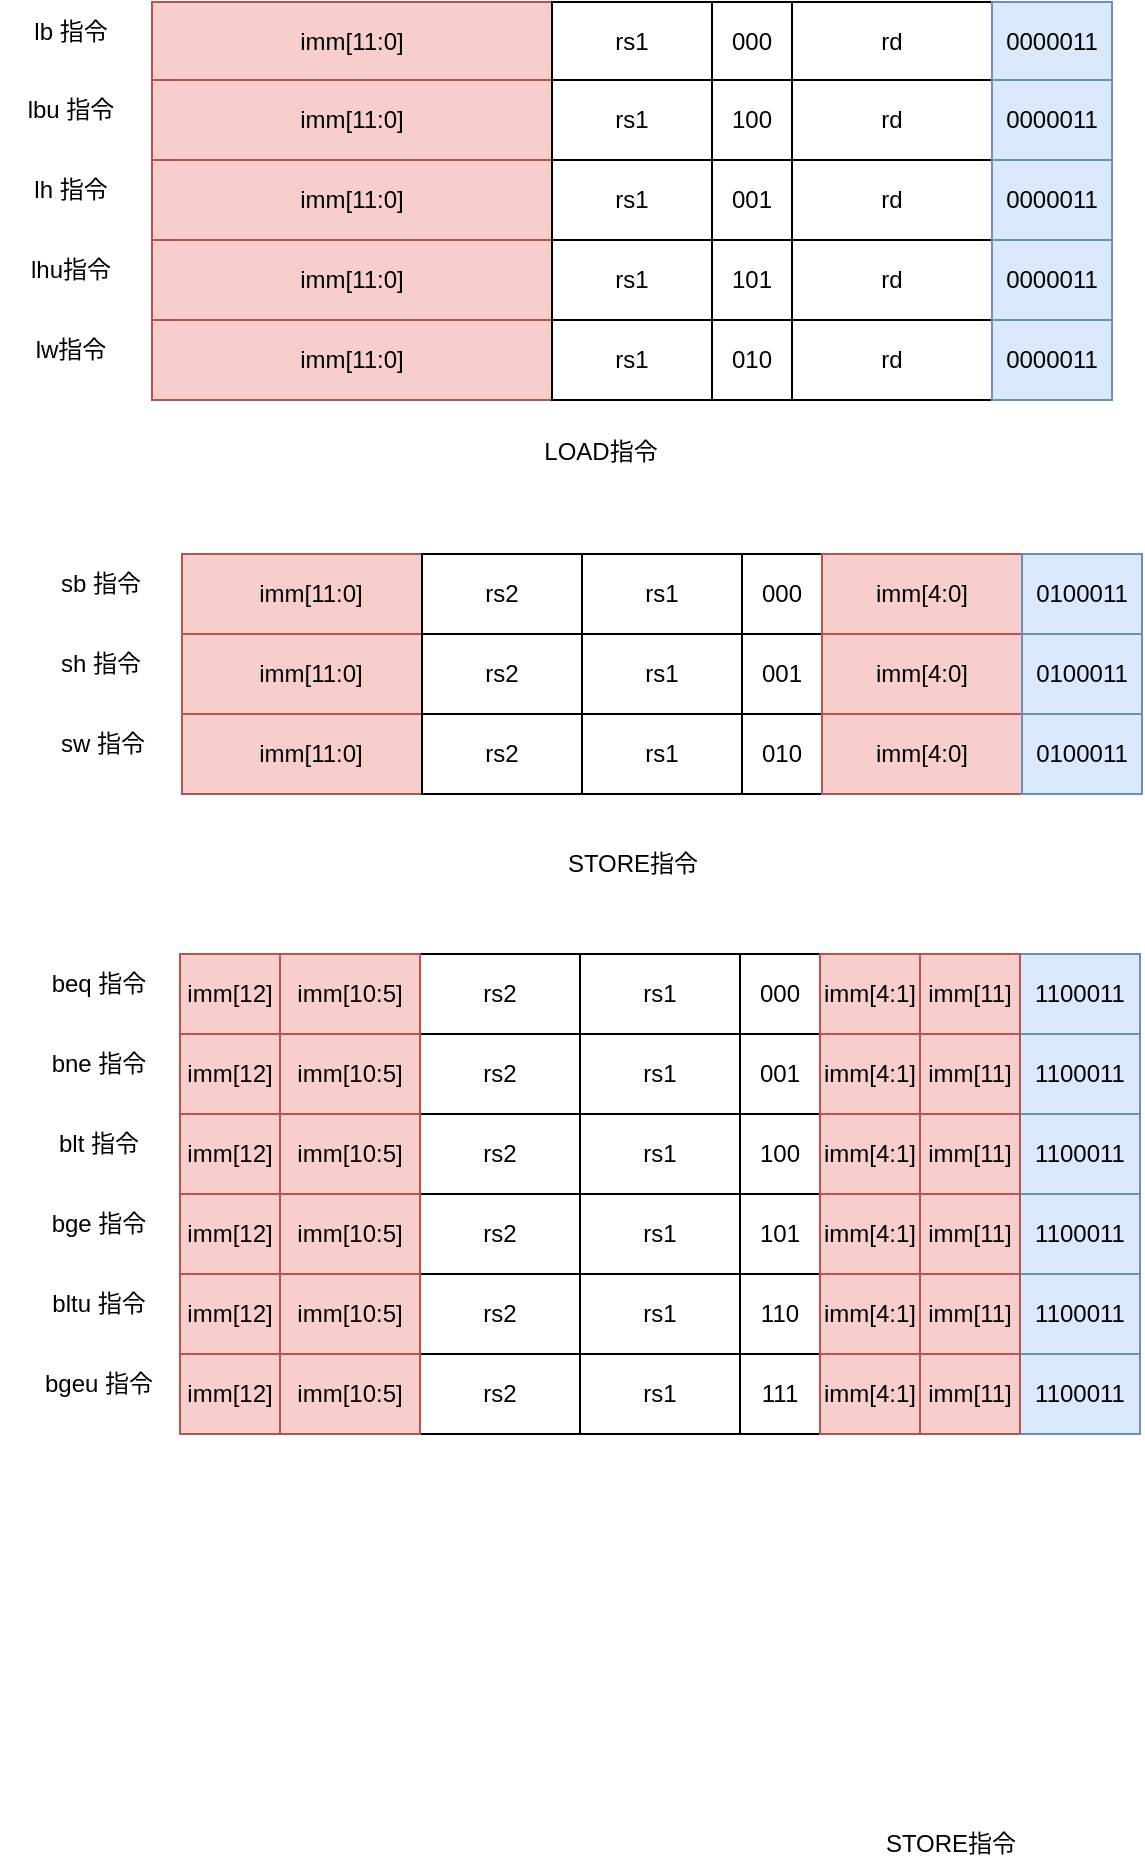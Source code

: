 <mxfile version="20.3.6" type="github">
  <diagram id="71Rz95wQpn5zVg0QbRse" name="第 1 页">
    <mxGraphModel dx="1422" dy="744" grid="1" gridSize="10" guides="1" tooltips="1" connect="1" arrows="1" fold="1" page="1" pageScale="1" pageWidth="827" pageHeight="1169" math="0" shadow="0">
      <root>
        <mxCell id="0" />
        <mxCell id="1" parent="0" />
        <mxCell id="HrFU1trKESRWzAMs8E7i-1" value="" style="group" vertex="1" connectable="0" parent="1">
          <mxGeometry x="146" y="44" width="480" height="40" as="geometry" />
        </mxCell>
        <mxCell id="HrFU1trKESRWzAMs8E7i-2" value="imm[11:0]" style="rounded=0;whiteSpace=wrap;html=1;fillColor=#f8cecc;strokeColor=#b85450;" vertex="1" parent="HrFU1trKESRWzAMs8E7i-1">
          <mxGeometry width="200" height="40" as="geometry" />
        </mxCell>
        <mxCell id="HrFU1trKESRWzAMs8E7i-3" value="rs1" style="rounded=0;whiteSpace=wrap;html=1;" vertex="1" parent="HrFU1trKESRWzAMs8E7i-1">
          <mxGeometry x="200" width="80" height="40" as="geometry" />
        </mxCell>
        <mxCell id="HrFU1trKESRWzAMs8E7i-4" value="000" style="rounded=0;whiteSpace=wrap;html=1;" vertex="1" parent="HrFU1trKESRWzAMs8E7i-1">
          <mxGeometry x="280" width="40" height="40" as="geometry" />
        </mxCell>
        <mxCell id="HrFU1trKESRWzAMs8E7i-5" value="rd" style="rounded=0;whiteSpace=wrap;html=1;" vertex="1" parent="HrFU1trKESRWzAMs8E7i-1">
          <mxGeometry x="320" width="100" height="40" as="geometry" />
        </mxCell>
        <mxCell id="HrFU1trKESRWzAMs8E7i-6" value="0000011" style="rounded=0;whiteSpace=wrap;html=1;fillColor=#dae8fc;strokeColor=#6c8ebf;" vertex="1" parent="HrFU1trKESRWzAMs8E7i-1">
          <mxGeometry x="420" width="60" height="40" as="geometry" />
        </mxCell>
        <mxCell id="HrFU1trKESRWzAMs8E7i-7" value="lb 指令" style="text;html=1;align=center;verticalAlign=middle;resizable=0;points=[];autosize=1;strokeColor=none;fillColor=none;" vertex="1" parent="1">
          <mxGeometry x="75" y="44" width="60" height="30" as="geometry" />
        </mxCell>
        <mxCell id="HrFU1trKESRWzAMs8E7i-8" value="" style="group" vertex="1" connectable="0" parent="1">
          <mxGeometry x="146" y="83" width="480" height="40" as="geometry" />
        </mxCell>
        <mxCell id="HrFU1trKESRWzAMs8E7i-9" value="imm[11:0]" style="rounded=0;whiteSpace=wrap;html=1;fillColor=#f8cecc;strokeColor=#b85450;" vertex="1" parent="HrFU1trKESRWzAMs8E7i-8">
          <mxGeometry width="200" height="40" as="geometry" />
        </mxCell>
        <mxCell id="HrFU1trKESRWzAMs8E7i-10" value="rs1" style="rounded=0;whiteSpace=wrap;html=1;" vertex="1" parent="HrFU1trKESRWzAMs8E7i-8">
          <mxGeometry x="200" width="80" height="40" as="geometry" />
        </mxCell>
        <mxCell id="HrFU1trKESRWzAMs8E7i-11" value="100" style="rounded=0;whiteSpace=wrap;html=1;" vertex="1" parent="HrFU1trKESRWzAMs8E7i-8">
          <mxGeometry x="280" width="40" height="40" as="geometry" />
        </mxCell>
        <mxCell id="HrFU1trKESRWzAMs8E7i-12" value="rd" style="rounded=0;whiteSpace=wrap;html=1;" vertex="1" parent="HrFU1trKESRWzAMs8E7i-8">
          <mxGeometry x="320" width="100" height="40" as="geometry" />
        </mxCell>
        <mxCell id="HrFU1trKESRWzAMs8E7i-13" value="0000011" style="rounded=0;whiteSpace=wrap;html=1;fillColor=#dae8fc;strokeColor=#6c8ebf;" vertex="1" parent="HrFU1trKESRWzAMs8E7i-8">
          <mxGeometry x="420" width="60" height="40" as="geometry" />
        </mxCell>
        <mxCell id="HrFU1trKESRWzAMs8E7i-14" value="lbu 指令" style="text;html=1;align=center;verticalAlign=middle;resizable=0;points=[];autosize=1;strokeColor=none;fillColor=none;" vertex="1" parent="1">
          <mxGeometry x="70" y="83" width="70" height="30" as="geometry" />
        </mxCell>
        <mxCell id="HrFU1trKESRWzAMs8E7i-15" value="" style="group" vertex="1" connectable="0" parent="1">
          <mxGeometry x="146" y="123" width="480" height="40" as="geometry" />
        </mxCell>
        <mxCell id="HrFU1trKESRWzAMs8E7i-16" value="imm[11:0]" style="rounded=0;whiteSpace=wrap;html=1;fillColor=#f8cecc;strokeColor=#b85450;" vertex="1" parent="HrFU1trKESRWzAMs8E7i-15">
          <mxGeometry width="200" height="40" as="geometry" />
        </mxCell>
        <mxCell id="HrFU1trKESRWzAMs8E7i-17" value="rs1" style="rounded=0;whiteSpace=wrap;html=1;" vertex="1" parent="HrFU1trKESRWzAMs8E7i-15">
          <mxGeometry x="200" width="80" height="40" as="geometry" />
        </mxCell>
        <mxCell id="HrFU1trKESRWzAMs8E7i-18" value="001" style="rounded=0;whiteSpace=wrap;html=1;" vertex="1" parent="HrFU1trKESRWzAMs8E7i-15">
          <mxGeometry x="280" width="40" height="40" as="geometry" />
        </mxCell>
        <mxCell id="HrFU1trKESRWzAMs8E7i-19" value="rd" style="rounded=0;whiteSpace=wrap;html=1;" vertex="1" parent="HrFU1trKESRWzAMs8E7i-15">
          <mxGeometry x="320" width="100" height="40" as="geometry" />
        </mxCell>
        <mxCell id="HrFU1trKESRWzAMs8E7i-20" value="0000011" style="rounded=0;whiteSpace=wrap;html=1;fillColor=#dae8fc;strokeColor=#6c8ebf;" vertex="1" parent="HrFU1trKESRWzAMs8E7i-15">
          <mxGeometry x="420" width="60" height="40" as="geometry" />
        </mxCell>
        <mxCell id="HrFU1trKESRWzAMs8E7i-21" value="lh 指令" style="text;html=1;align=center;verticalAlign=middle;resizable=0;points=[];autosize=1;strokeColor=none;fillColor=none;" vertex="1" parent="1">
          <mxGeometry x="75" y="123" width="60" height="30" as="geometry" />
        </mxCell>
        <mxCell id="HrFU1trKESRWzAMs8E7i-22" value="" style="group" vertex="1" connectable="0" parent="1">
          <mxGeometry x="146" y="163" width="480" height="40" as="geometry" />
        </mxCell>
        <mxCell id="HrFU1trKESRWzAMs8E7i-23" value="imm[11:0]" style="rounded=0;whiteSpace=wrap;html=1;fillColor=#f8cecc;strokeColor=#b85450;" vertex="1" parent="HrFU1trKESRWzAMs8E7i-22">
          <mxGeometry width="200" height="40" as="geometry" />
        </mxCell>
        <mxCell id="HrFU1trKESRWzAMs8E7i-24" value="rs1" style="rounded=0;whiteSpace=wrap;html=1;" vertex="1" parent="HrFU1trKESRWzAMs8E7i-22">
          <mxGeometry x="200" width="80" height="40" as="geometry" />
        </mxCell>
        <mxCell id="HrFU1trKESRWzAMs8E7i-25" value="101" style="rounded=0;whiteSpace=wrap;html=1;" vertex="1" parent="HrFU1trKESRWzAMs8E7i-22">
          <mxGeometry x="280" width="40" height="40" as="geometry" />
        </mxCell>
        <mxCell id="HrFU1trKESRWzAMs8E7i-26" value="rd" style="rounded=0;whiteSpace=wrap;html=1;" vertex="1" parent="HrFU1trKESRWzAMs8E7i-22">
          <mxGeometry x="320" width="100" height="40" as="geometry" />
        </mxCell>
        <mxCell id="HrFU1trKESRWzAMs8E7i-27" value="0000011" style="rounded=0;whiteSpace=wrap;html=1;fillColor=#dae8fc;strokeColor=#6c8ebf;" vertex="1" parent="HrFU1trKESRWzAMs8E7i-22">
          <mxGeometry x="420" width="60" height="40" as="geometry" />
        </mxCell>
        <mxCell id="HrFU1trKESRWzAMs8E7i-28" value="lhu指令" style="text;html=1;align=center;verticalAlign=middle;resizable=0;points=[];autosize=1;strokeColor=none;fillColor=none;" vertex="1" parent="1">
          <mxGeometry x="75" y="163" width="60" height="30" as="geometry" />
        </mxCell>
        <mxCell id="HrFU1trKESRWzAMs8E7i-29" value="" style="group" vertex="1" connectable="0" parent="1">
          <mxGeometry x="146" y="203" width="480" height="40" as="geometry" />
        </mxCell>
        <mxCell id="HrFU1trKESRWzAMs8E7i-30" value="imm[11:0]" style="rounded=0;whiteSpace=wrap;html=1;fillColor=#f8cecc;strokeColor=#b85450;" vertex="1" parent="HrFU1trKESRWzAMs8E7i-29">
          <mxGeometry width="200" height="40" as="geometry" />
        </mxCell>
        <mxCell id="HrFU1trKESRWzAMs8E7i-31" value="rs1" style="rounded=0;whiteSpace=wrap;html=1;" vertex="1" parent="HrFU1trKESRWzAMs8E7i-29">
          <mxGeometry x="200" width="80" height="40" as="geometry" />
        </mxCell>
        <mxCell id="HrFU1trKESRWzAMs8E7i-32" value="010" style="rounded=0;whiteSpace=wrap;html=1;" vertex="1" parent="HrFU1trKESRWzAMs8E7i-29">
          <mxGeometry x="280" width="40" height="40" as="geometry" />
        </mxCell>
        <mxCell id="HrFU1trKESRWzAMs8E7i-33" value="rd" style="rounded=0;whiteSpace=wrap;html=1;" vertex="1" parent="HrFU1trKESRWzAMs8E7i-29">
          <mxGeometry x="320" width="100" height="40" as="geometry" />
        </mxCell>
        <mxCell id="HrFU1trKESRWzAMs8E7i-34" value="0000011" style="rounded=0;whiteSpace=wrap;html=1;fillColor=#dae8fc;strokeColor=#6c8ebf;" vertex="1" parent="HrFU1trKESRWzAMs8E7i-29">
          <mxGeometry x="420" width="60" height="40" as="geometry" />
        </mxCell>
        <mxCell id="HrFU1trKESRWzAMs8E7i-35" value="lw指令" style="text;html=1;align=center;verticalAlign=middle;resizable=0;points=[];autosize=1;strokeColor=none;fillColor=none;" vertex="1" parent="1">
          <mxGeometry x="75" y="203" width="60" height="30" as="geometry" />
        </mxCell>
        <mxCell id="HrFU1trKESRWzAMs8E7i-67" value="LOAD指令" style="text;html=1;align=center;verticalAlign=middle;resizable=0;points=[];autosize=1;strokeColor=none;fillColor=none;" vertex="1" parent="1">
          <mxGeometry x="330" y="254" width="80" height="30" as="geometry" />
        </mxCell>
        <mxCell id="HrFU1trKESRWzAMs8E7i-74" value="sb 指令" style="text;html=1;align=center;verticalAlign=middle;resizable=0;points=[];autosize=1;strokeColor=none;fillColor=none;" vertex="1" parent="1">
          <mxGeometry x="90" y="320" width="60" height="30" as="geometry" />
        </mxCell>
        <mxCell id="HrFU1trKESRWzAMs8E7i-103" value="STORE指令" style="text;html=1;align=center;verticalAlign=middle;resizable=0;points=[];autosize=1;strokeColor=none;fillColor=none;" vertex="1" parent="1">
          <mxGeometry x="341" y="460" width="90" height="30" as="geometry" />
        </mxCell>
        <mxCell id="HrFU1trKESRWzAMs8E7i-105" value="" style="group" vertex="1" connectable="0" parent="1">
          <mxGeometry x="161" y="320" width="480" height="40" as="geometry" />
        </mxCell>
        <mxCell id="HrFU1trKESRWzAMs8E7i-69" value="imm[11:0]" style="rounded=0;whiteSpace=wrap;html=1;fillColor=#f8cecc;strokeColor=#b85450;" vertex="1" parent="HrFU1trKESRWzAMs8E7i-105">
          <mxGeometry width="129" height="40" as="geometry" />
        </mxCell>
        <mxCell id="HrFU1trKESRWzAMs8E7i-70" value="rs1" style="rounded=0;whiteSpace=wrap;html=1;" vertex="1" parent="HrFU1trKESRWzAMs8E7i-105">
          <mxGeometry x="200" width="80" height="40" as="geometry" />
        </mxCell>
        <mxCell id="HrFU1trKESRWzAMs8E7i-71" value="000" style="rounded=0;whiteSpace=wrap;html=1;" vertex="1" parent="HrFU1trKESRWzAMs8E7i-105">
          <mxGeometry x="280" width="40" height="40" as="geometry" />
        </mxCell>
        <mxCell id="HrFU1trKESRWzAMs8E7i-72" value="imm[4:0]" style="rounded=0;whiteSpace=wrap;html=1;fillColor=#f8cecc;strokeColor=#b85450;" vertex="1" parent="HrFU1trKESRWzAMs8E7i-105">
          <mxGeometry x="320" width="100" height="40" as="geometry" />
        </mxCell>
        <mxCell id="HrFU1trKESRWzAMs8E7i-73" value="0100011" style="rounded=0;whiteSpace=wrap;html=1;fillColor=#dae8fc;strokeColor=#6c8ebf;" vertex="1" parent="HrFU1trKESRWzAMs8E7i-105">
          <mxGeometry x="420" width="60" height="40" as="geometry" />
        </mxCell>
        <mxCell id="HrFU1trKESRWzAMs8E7i-104" value="rs2" style="rounded=0;whiteSpace=wrap;html=1;" vertex="1" parent="HrFU1trKESRWzAMs8E7i-105">
          <mxGeometry x="120" width="80" height="40" as="geometry" />
        </mxCell>
        <mxCell id="HrFU1trKESRWzAMs8E7i-106" value="" style="group" vertex="1" connectable="0" parent="1">
          <mxGeometry x="161" y="360" width="480" height="40" as="geometry" />
        </mxCell>
        <mxCell id="HrFU1trKESRWzAMs8E7i-107" value="imm[11:0]" style="rounded=0;whiteSpace=wrap;html=1;fillColor=#f8cecc;strokeColor=#b85450;" vertex="1" parent="HrFU1trKESRWzAMs8E7i-106">
          <mxGeometry width="129" height="40" as="geometry" />
        </mxCell>
        <mxCell id="HrFU1trKESRWzAMs8E7i-108" value="rs1" style="rounded=0;whiteSpace=wrap;html=1;" vertex="1" parent="HrFU1trKESRWzAMs8E7i-106">
          <mxGeometry x="200" width="80" height="40" as="geometry" />
        </mxCell>
        <mxCell id="HrFU1trKESRWzAMs8E7i-109" value="001" style="rounded=0;whiteSpace=wrap;html=1;" vertex="1" parent="HrFU1trKESRWzAMs8E7i-106">
          <mxGeometry x="280" width="40" height="40" as="geometry" />
        </mxCell>
        <mxCell id="HrFU1trKESRWzAMs8E7i-110" value="imm[4:0]" style="rounded=0;whiteSpace=wrap;html=1;fillColor=#f8cecc;strokeColor=#b85450;" vertex="1" parent="HrFU1trKESRWzAMs8E7i-106">
          <mxGeometry x="320" width="100" height="40" as="geometry" />
        </mxCell>
        <mxCell id="HrFU1trKESRWzAMs8E7i-111" value="0100011" style="rounded=0;whiteSpace=wrap;html=1;fillColor=#dae8fc;strokeColor=#6c8ebf;" vertex="1" parent="HrFU1trKESRWzAMs8E7i-106">
          <mxGeometry x="420" width="60" height="40" as="geometry" />
        </mxCell>
        <mxCell id="HrFU1trKESRWzAMs8E7i-112" value="rs2" style="rounded=0;whiteSpace=wrap;html=1;" vertex="1" parent="HrFU1trKESRWzAMs8E7i-106">
          <mxGeometry x="120" width="80" height="40" as="geometry" />
        </mxCell>
        <mxCell id="HrFU1trKESRWzAMs8E7i-113" value="sh 指令" style="text;html=1;align=center;verticalAlign=middle;resizable=0;points=[];autosize=1;strokeColor=none;fillColor=none;" vertex="1" parent="1">
          <mxGeometry x="90" y="360" width="60" height="30" as="geometry" />
        </mxCell>
        <mxCell id="HrFU1trKESRWzAMs8E7i-114" value="" style="group" vertex="1" connectable="0" parent="1">
          <mxGeometry x="161" y="400" width="480" height="40" as="geometry" />
        </mxCell>
        <mxCell id="HrFU1trKESRWzAMs8E7i-115" value="imm[11:0]" style="rounded=0;whiteSpace=wrap;html=1;fillColor=#f8cecc;strokeColor=#b85450;" vertex="1" parent="HrFU1trKESRWzAMs8E7i-114">
          <mxGeometry width="129" height="40" as="geometry" />
        </mxCell>
        <mxCell id="HrFU1trKESRWzAMs8E7i-116" value="rs1" style="rounded=0;whiteSpace=wrap;html=1;" vertex="1" parent="HrFU1trKESRWzAMs8E7i-114">
          <mxGeometry x="200" width="80" height="40" as="geometry" />
        </mxCell>
        <mxCell id="HrFU1trKESRWzAMs8E7i-117" value="010" style="rounded=0;whiteSpace=wrap;html=1;" vertex="1" parent="HrFU1trKESRWzAMs8E7i-114">
          <mxGeometry x="280" width="40" height="40" as="geometry" />
        </mxCell>
        <mxCell id="HrFU1trKESRWzAMs8E7i-118" value="imm[4:0]" style="rounded=0;whiteSpace=wrap;html=1;fillColor=#f8cecc;strokeColor=#b85450;" vertex="1" parent="HrFU1trKESRWzAMs8E7i-114">
          <mxGeometry x="320" width="100" height="40" as="geometry" />
        </mxCell>
        <mxCell id="HrFU1trKESRWzAMs8E7i-119" value="0100011" style="rounded=0;whiteSpace=wrap;html=1;fillColor=#dae8fc;strokeColor=#6c8ebf;" vertex="1" parent="HrFU1trKESRWzAMs8E7i-114">
          <mxGeometry x="420" width="60" height="40" as="geometry" />
        </mxCell>
        <mxCell id="HrFU1trKESRWzAMs8E7i-120" value="rs2" style="rounded=0;whiteSpace=wrap;html=1;" vertex="1" parent="HrFU1trKESRWzAMs8E7i-114">
          <mxGeometry x="120" width="80" height="40" as="geometry" />
        </mxCell>
        <mxCell id="HrFU1trKESRWzAMs8E7i-121" value="sw 指令" style="text;html=1;align=center;verticalAlign=middle;resizable=0;points=[];autosize=1;strokeColor=none;fillColor=none;" vertex="1" parent="1">
          <mxGeometry x="86" y="400" width="70" height="30" as="geometry" />
        </mxCell>
        <mxCell id="HrFU1trKESRWzAMs8E7i-122" value="beq 指令" style="text;html=1;align=center;verticalAlign=middle;resizable=0;points=[];autosize=1;strokeColor=none;fillColor=none;" vertex="1" parent="1">
          <mxGeometry x="84" y="520" width="70" height="30" as="geometry" />
        </mxCell>
        <mxCell id="HrFU1trKESRWzAMs8E7i-123" value="STORE指令" style="text;html=1;align=center;verticalAlign=middle;resizable=0;points=[];autosize=1;strokeColor=none;fillColor=none;" vertex="1" parent="1">
          <mxGeometry x="500" y="950" width="90" height="30" as="geometry" />
        </mxCell>
        <mxCell id="HrFU1trKESRWzAMs8E7i-149" value="" style="group" vertex="1" connectable="0" parent="1">
          <mxGeometry x="160" y="520" width="480" height="40" as="geometry" />
        </mxCell>
        <mxCell id="HrFU1trKESRWzAMs8E7i-125" value="imm[12]" style="rounded=0;whiteSpace=wrap;html=1;fillColor=#f8cecc;strokeColor=#b85450;" vertex="1" parent="HrFU1trKESRWzAMs8E7i-149">
          <mxGeometry width="50" height="40" as="geometry" />
        </mxCell>
        <mxCell id="HrFU1trKESRWzAMs8E7i-126" value="rs1" style="rounded=0;whiteSpace=wrap;html=1;" vertex="1" parent="HrFU1trKESRWzAMs8E7i-149">
          <mxGeometry x="200" width="80" height="40" as="geometry" />
        </mxCell>
        <mxCell id="HrFU1trKESRWzAMs8E7i-127" value="000" style="rounded=0;whiteSpace=wrap;html=1;" vertex="1" parent="HrFU1trKESRWzAMs8E7i-149">
          <mxGeometry x="280" width="40" height="40" as="geometry" />
        </mxCell>
        <mxCell id="HrFU1trKESRWzAMs8E7i-128" value="imm[4:1]" style="rounded=0;whiteSpace=wrap;html=1;fillColor=#f8cecc;strokeColor=#b85450;" vertex="1" parent="HrFU1trKESRWzAMs8E7i-149">
          <mxGeometry x="320" width="50" height="40" as="geometry" />
        </mxCell>
        <mxCell id="HrFU1trKESRWzAMs8E7i-129" value="1100011" style="rounded=0;whiteSpace=wrap;html=1;fillColor=#dae8fc;strokeColor=#6c8ebf;" vertex="1" parent="HrFU1trKESRWzAMs8E7i-149">
          <mxGeometry x="420" width="60" height="40" as="geometry" />
        </mxCell>
        <mxCell id="HrFU1trKESRWzAMs8E7i-130" value="rs2" style="rounded=0;whiteSpace=wrap;html=1;" vertex="1" parent="HrFU1trKESRWzAMs8E7i-149">
          <mxGeometry x="120" width="80" height="40" as="geometry" />
        </mxCell>
        <mxCell id="HrFU1trKESRWzAMs8E7i-147" value="imm[10:5]" style="rounded=0;whiteSpace=wrap;html=1;fillColor=#f8cecc;strokeColor=#b85450;" vertex="1" parent="HrFU1trKESRWzAMs8E7i-149">
          <mxGeometry x="50" width="70" height="40" as="geometry" />
        </mxCell>
        <mxCell id="HrFU1trKESRWzAMs8E7i-148" value="imm[11]" style="rounded=0;whiteSpace=wrap;html=1;fillColor=#f8cecc;strokeColor=#b85450;" vertex="1" parent="HrFU1trKESRWzAMs8E7i-149">
          <mxGeometry x="370" width="50" height="40" as="geometry" />
        </mxCell>
        <mxCell id="HrFU1trKESRWzAMs8E7i-150" value="bne 指令" style="text;html=1;align=center;verticalAlign=middle;resizable=0;points=[];autosize=1;strokeColor=none;fillColor=none;" vertex="1" parent="1">
          <mxGeometry x="84" y="560" width="70" height="30" as="geometry" />
        </mxCell>
        <mxCell id="HrFU1trKESRWzAMs8E7i-151" value="" style="group" vertex="1" connectable="0" parent="1">
          <mxGeometry x="160" y="560" width="480" height="40" as="geometry" />
        </mxCell>
        <mxCell id="HrFU1trKESRWzAMs8E7i-152" value="imm[12]" style="rounded=0;whiteSpace=wrap;html=1;fillColor=#f8cecc;strokeColor=#b85450;" vertex="1" parent="HrFU1trKESRWzAMs8E7i-151">
          <mxGeometry width="50" height="40" as="geometry" />
        </mxCell>
        <mxCell id="HrFU1trKESRWzAMs8E7i-153" value="rs1" style="rounded=0;whiteSpace=wrap;html=1;" vertex="1" parent="HrFU1trKESRWzAMs8E7i-151">
          <mxGeometry x="200" width="80" height="40" as="geometry" />
        </mxCell>
        <mxCell id="HrFU1trKESRWzAMs8E7i-154" value="001" style="rounded=0;whiteSpace=wrap;html=1;" vertex="1" parent="HrFU1trKESRWzAMs8E7i-151">
          <mxGeometry x="280" width="40" height="40" as="geometry" />
        </mxCell>
        <mxCell id="HrFU1trKESRWzAMs8E7i-155" value="imm[4:1]" style="rounded=0;whiteSpace=wrap;html=1;fillColor=#f8cecc;strokeColor=#b85450;" vertex="1" parent="HrFU1trKESRWzAMs8E7i-151">
          <mxGeometry x="320" width="50" height="40" as="geometry" />
        </mxCell>
        <mxCell id="HrFU1trKESRWzAMs8E7i-156" value="1100011" style="rounded=0;whiteSpace=wrap;html=1;fillColor=#dae8fc;strokeColor=#6c8ebf;" vertex="1" parent="HrFU1trKESRWzAMs8E7i-151">
          <mxGeometry x="420" width="60" height="40" as="geometry" />
        </mxCell>
        <mxCell id="HrFU1trKESRWzAMs8E7i-157" value="rs2" style="rounded=0;whiteSpace=wrap;html=1;" vertex="1" parent="HrFU1trKESRWzAMs8E7i-151">
          <mxGeometry x="120" width="80" height="40" as="geometry" />
        </mxCell>
        <mxCell id="HrFU1trKESRWzAMs8E7i-158" value="imm[10:5]" style="rounded=0;whiteSpace=wrap;html=1;fillColor=#f8cecc;strokeColor=#b85450;" vertex="1" parent="HrFU1trKESRWzAMs8E7i-151">
          <mxGeometry x="50" width="70" height="40" as="geometry" />
        </mxCell>
        <mxCell id="HrFU1trKESRWzAMs8E7i-159" value="imm[11]" style="rounded=0;whiteSpace=wrap;html=1;fillColor=#f8cecc;strokeColor=#b85450;" vertex="1" parent="HrFU1trKESRWzAMs8E7i-151">
          <mxGeometry x="370" width="50" height="40" as="geometry" />
        </mxCell>
        <mxCell id="HrFU1trKESRWzAMs8E7i-160" value="blt 指令" style="text;html=1;align=center;verticalAlign=middle;resizable=0;points=[];autosize=1;strokeColor=none;fillColor=none;" vertex="1" parent="1">
          <mxGeometry x="89" y="600" width="60" height="30" as="geometry" />
        </mxCell>
        <mxCell id="HrFU1trKESRWzAMs8E7i-161" value="" style="group" vertex="1" connectable="0" parent="1">
          <mxGeometry x="160" y="600" width="480" height="40" as="geometry" />
        </mxCell>
        <mxCell id="HrFU1trKESRWzAMs8E7i-162" value="imm[12]" style="rounded=0;whiteSpace=wrap;html=1;fillColor=#f8cecc;strokeColor=#b85450;" vertex="1" parent="HrFU1trKESRWzAMs8E7i-161">
          <mxGeometry width="50" height="40" as="geometry" />
        </mxCell>
        <mxCell id="HrFU1trKESRWzAMs8E7i-163" value="rs1" style="rounded=0;whiteSpace=wrap;html=1;" vertex="1" parent="HrFU1trKESRWzAMs8E7i-161">
          <mxGeometry x="200" width="80" height="40" as="geometry" />
        </mxCell>
        <mxCell id="HrFU1trKESRWzAMs8E7i-164" value="100" style="rounded=0;whiteSpace=wrap;html=1;" vertex="1" parent="HrFU1trKESRWzAMs8E7i-161">
          <mxGeometry x="280" width="40" height="40" as="geometry" />
        </mxCell>
        <mxCell id="HrFU1trKESRWzAMs8E7i-165" value="imm[4:1]" style="rounded=0;whiteSpace=wrap;html=1;fillColor=#f8cecc;strokeColor=#b85450;" vertex="1" parent="HrFU1trKESRWzAMs8E7i-161">
          <mxGeometry x="320" width="50" height="40" as="geometry" />
        </mxCell>
        <mxCell id="HrFU1trKESRWzAMs8E7i-166" value="1100011" style="rounded=0;whiteSpace=wrap;html=1;fillColor=#dae8fc;strokeColor=#6c8ebf;" vertex="1" parent="HrFU1trKESRWzAMs8E7i-161">
          <mxGeometry x="420" width="60" height="40" as="geometry" />
        </mxCell>
        <mxCell id="HrFU1trKESRWzAMs8E7i-167" value="rs2" style="rounded=0;whiteSpace=wrap;html=1;" vertex="1" parent="HrFU1trKESRWzAMs8E7i-161">
          <mxGeometry x="120" width="80" height="40" as="geometry" />
        </mxCell>
        <mxCell id="HrFU1trKESRWzAMs8E7i-168" value="imm[10:5]" style="rounded=0;whiteSpace=wrap;html=1;fillColor=#f8cecc;strokeColor=#b85450;" vertex="1" parent="HrFU1trKESRWzAMs8E7i-161">
          <mxGeometry x="50" width="70" height="40" as="geometry" />
        </mxCell>
        <mxCell id="HrFU1trKESRWzAMs8E7i-169" value="imm[11]" style="rounded=0;whiteSpace=wrap;html=1;fillColor=#f8cecc;strokeColor=#b85450;" vertex="1" parent="HrFU1trKESRWzAMs8E7i-161">
          <mxGeometry x="370" width="50" height="40" as="geometry" />
        </mxCell>
        <mxCell id="HrFU1trKESRWzAMs8E7i-170" value="bge 指令" style="text;html=1;align=center;verticalAlign=middle;resizable=0;points=[];autosize=1;strokeColor=none;fillColor=none;" vertex="1" parent="1">
          <mxGeometry x="84" y="640" width="70" height="30" as="geometry" />
        </mxCell>
        <mxCell id="HrFU1trKESRWzAMs8E7i-171" value="" style="group" vertex="1" connectable="0" parent="1">
          <mxGeometry x="160" y="640" width="480" height="40" as="geometry" />
        </mxCell>
        <mxCell id="HrFU1trKESRWzAMs8E7i-172" value="imm[12]" style="rounded=0;whiteSpace=wrap;html=1;fillColor=#f8cecc;strokeColor=#b85450;" vertex="1" parent="HrFU1trKESRWzAMs8E7i-171">
          <mxGeometry width="50" height="40" as="geometry" />
        </mxCell>
        <mxCell id="HrFU1trKESRWzAMs8E7i-173" value="rs1" style="rounded=0;whiteSpace=wrap;html=1;" vertex="1" parent="HrFU1trKESRWzAMs8E7i-171">
          <mxGeometry x="200" width="80" height="40" as="geometry" />
        </mxCell>
        <mxCell id="HrFU1trKESRWzAMs8E7i-174" value="101" style="rounded=0;whiteSpace=wrap;html=1;" vertex="1" parent="HrFU1trKESRWzAMs8E7i-171">
          <mxGeometry x="280" width="40" height="40" as="geometry" />
        </mxCell>
        <mxCell id="HrFU1trKESRWzAMs8E7i-175" value="imm[4:1]" style="rounded=0;whiteSpace=wrap;html=1;fillColor=#f8cecc;strokeColor=#b85450;" vertex="1" parent="HrFU1trKESRWzAMs8E7i-171">
          <mxGeometry x="320" width="50" height="40" as="geometry" />
        </mxCell>
        <mxCell id="HrFU1trKESRWzAMs8E7i-176" value="1100011" style="rounded=0;whiteSpace=wrap;html=1;fillColor=#dae8fc;strokeColor=#6c8ebf;" vertex="1" parent="HrFU1trKESRWzAMs8E7i-171">
          <mxGeometry x="420" width="60" height="40" as="geometry" />
        </mxCell>
        <mxCell id="HrFU1trKESRWzAMs8E7i-177" value="rs2" style="rounded=0;whiteSpace=wrap;html=1;" vertex="1" parent="HrFU1trKESRWzAMs8E7i-171">
          <mxGeometry x="120" width="80" height="40" as="geometry" />
        </mxCell>
        <mxCell id="HrFU1trKESRWzAMs8E7i-178" value="imm[10:5]" style="rounded=0;whiteSpace=wrap;html=1;fillColor=#f8cecc;strokeColor=#b85450;" vertex="1" parent="HrFU1trKESRWzAMs8E7i-171">
          <mxGeometry x="50" width="70" height="40" as="geometry" />
        </mxCell>
        <mxCell id="HrFU1trKESRWzAMs8E7i-179" value="imm[11]" style="rounded=0;whiteSpace=wrap;html=1;fillColor=#f8cecc;strokeColor=#b85450;" vertex="1" parent="HrFU1trKESRWzAMs8E7i-171">
          <mxGeometry x="370" width="50" height="40" as="geometry" />
        </mxCell>
        <mxCell id="HrFU1trKESRWzAMs8E7i-180" value="bltu 指令" style="text;html=1;align=center;verticalAlign=middle;resizable=0;points=[];autosize=1;strokeColor=none;fillColor=none;" vertex="1" parent="1">
          <mxGeometry x="84" y="680" width="70" height="30" as="geometry" />
        </mxCell>
        <mxCell id="HrFU1trKESRWzAMs8E7i-181" value="" style="group" vertex="1" connectable="0" parent="1">
          <mxGeometry x="160" y="680" width="480" height="40" as="geometry" />
        </mxCell>
        <mxCell id="HrFU1trKESRWzAMs8E7i-182" value="imm[12]" style="rounded=0;whiteSpace=wrap;html=1;fillColor=#f8cecc;strokeColor=#b85450;" vertex="1" parent="HrFU1trKESRWzAMs8E7i-181">
          <mxGeometry width="50" height="40" as="geometry" />
        </mxCell>
        <mxCell id="HrFU1trKESRWzAMs8E7i-183" value="rs1" style="rounded=0;whiteSpace=wrap;html=1;" vertex="1" parent="HrFU1trKESRWzAMs8E7i-181">
          <mxGeometry x="200" width="80" height="40" as="geometry" />
        </mxCell>
        <mxCell id="HrFU1trKESRWzAMs8E7i-184" value="110" style="rounded=0;whiteSpace=wrap;html=1;" vertex="1" parent="HrFU1trKESRWzAMs8E7i-181">
          <mxGeometry x="280" width="40" height="40" as="geometry" />
        </mxCell>
        <mxCell id="HrFU1trKESRWzAMs8E7i-185" value="imm[4:1]" style="rounded=0;whiteSpace=wrap;html=1;fillColor=#f8cecc;strokeColor=#b85450;" vertex="1" parent="HrFU1trKESRWzAMs8E7i-181">
          <mxGeometry x="320" width="50" height="40" as="geometry" />
        </mxCell>
        <mxCell id="HrFU1trKESRWzAMs8E7i-186" value="1100011" style="rounded=0;whiteSpace=wrap;html=1;fillColor=#dae8fc;strokeColor=#6c8ebf;" vertex="1" parent="HrFU1trKESRWzAMs8E7i-181">
          <mxGeometry x="420" width="60" height="40" as="geometry" />
        </mxCell>
        <mxCell id="HrFU1trKESRWzAMs8E7i-187" value="rs2" style="rounded=0;whiteSpace=wrap;html=1;" vertex="1" parent="HrFU1trKESRWzAMs8E7i-181">
          <mxGeometry x="120" width="80" height="40" as="geometry" />
        </mxCell>
        <mxCell id="HrFU1trKESRWzAMs8E7i-188" value="imm[10:5]" style="rounded=0;whiteSpace=wrap;html=1;fillColor=#f8cecc;strokeColor=#b85450;" vertex="1" parent="HrFU1trKESRWzAMs8E7i-181">
          <mxGeometry x="50" width="70" height="40" as="geometry" />
        </mxCell>
        <mxCell id="HrFU1trKESRWzAMs8E7i-189" value="imm[11]" style="rounded=0;whiteSpace=wrap;html=1;fillColor=#f8cecc;strokeColor=#b85450;" vertex="1" parent="HrFU1trKESRWzAMs8E7i-181">
          <mxGeometry x="370" width="50" height="40" as="geometry" />
        </mxCell>
        <mxCell id="HrFU1trKESRWzAMs8E7i-192" value="bgeu 指令" style="text;html=1;align=center;verticalAlign=middle;resizable=0;points=[];autosize=1;strokeColor=none;fillColor=none;" vertex="1" parent="1">
          <mxGeometry x="79" y="720" width="80" height="30" as="geometry" />
        </mxCell>
        <mxCell id="HrFU1trKESRWzAMs8E7i-193" value="" style="group" vertex="1" connectable="0" parent="1">
          <mxGeometry x="160" y="720" width="480" height="40" as="geometry" />
        </mxCell>
        <mxCell id="HrFU1trKESRWzAMs8E7i-194" value="imm[12]" style="rounded=0;whiteSpace=wrap;html=1;fillColor=#f8cecc;strokeColor=#b85450;" vertex="1" parent="HrFU1trKESRWzAMs8E7i-193">
          <mxGeometry width="50" height="40" as="geometry" />
        </mxCell>
        <mxCell id="HrFU1trKESRWzAMs8E7i-195" value="rs1" style="rounded=0;whiteSpace=wrap;html=1;" vertex="1" parent="HrFU1trKESRWzAMs8E7i-193">
          <mxGeometry x="200" width="80" height="40" as="geometry" />
        </mxCell>
        <mxCell id="HrFU1trKESRWzAMs8E7i-196" value="111" style="rounded=0;whiteSpace=wrap;html=1;" vertex="1" parent="HrFU1trKESRWzAMs8E7i-193">
          <mxGeometry x="280" width="40" height="40" as="geometry" />
        </mxCell>
        <mxCell id="HrFU1trKESRWzAMs8E7i-197" value="imm[4:1]" style="rounded=0;whiteSpace=wrap;html=1;fillColor=#f8cecc;strokeColor=#b85450;" vertex="1" parent="HrFU1trKESRWzAMs8E7i-193">
          <mxGeometry x="320" width="50" height="40" as="geometry" />
        </mxCell>
        <mxCell id="HrFU1trKESRWzAMs8E7i-198" value="1100011" style="rounded=0;whiteSpace=wrap;html=1;fillColor=#dae8fc;strokeColor=#6c8ebf;" vertex="1" parent="HrFU1trKESRWzAMs8E7i-193">
          <mxGeometry x="420" width="60" height="40" as="geometry" />
        </mxCell>
        <mxCell id="HrFU1trKESRWzAMs8E7i-199" value="rs2" style="rounded=0;whiteSpace=wrap;html=1;" vertex="1" parent="HrFU1trKESRWzAMs8E7i-193">
          <mxGeometry x="120" width="80" height="40" as="geometry" />
        </mxCell>
        <mxCell id="HrFU1trKESRWzAMs8E7i-200" value="imm[10:5]" style="rounded=0;whiteSpace=wrap;html=1;fillColor=#f8cecc;strokeColor=#b85450;" vertex="1" parent="HrFU1trKESRWzAMs8E7i-193">
          <mxGeometry x="50" width="70" height="40" as="geometry" />
        </mxCell>
        <mxCell id="HrFU1trKESRWzAMs8E7i-201" value="imm[11]" style="rounded=0;whiteSpace=wrap;html=1;fillColor=#f8cecc;strokeColor=#b85450;" vertex="1" parent="HrFU1trKESRWzAMs8E7i-193">
          <mxGeometry x="370" width="50" height="40" as="geometry" />
        </mxCell>
      </root>
    </mxGraphModel>
  </diagram>
</mxfile>
